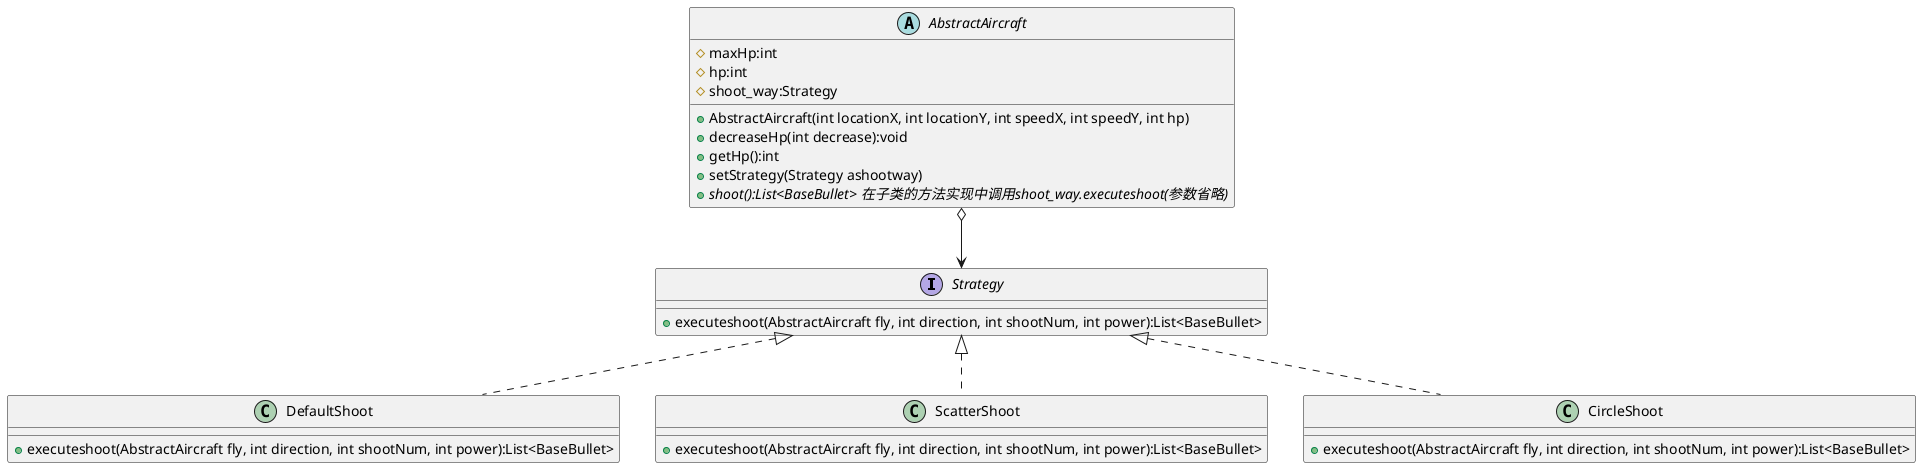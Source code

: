 @startuml newuml
interface Strategy{
    + executeshoot(AbstractAircraft fly, int direction, int shootNum, int power):List<BaseBullet>
}

class DefaultShoot{
    + executeshoot(AbstractAircraft fly, int direction, int shootNum, int power):List<BaseBullet>
}

class ScatterShoot{
    + executeshoot(AbstractAircraft fly, int direction, int shootNum, int power):List<BaseBullet>
}

class CircleShoot{
    + executeshoot(AbstractAircraft fly, int direction, int shootNum, int power):List<BaseBullet>
}

Strategy <|.. DefaultShoot
Strategy <|.. ScatterShoot
Strategy <|.. CircleShoot

abstract class AbstractAircraft
{
	# maxHp:int
    # hp:int
    # shoot_way:Strategy
    + AbstractAircraft(int locationX, int locationY, int speedX, int speedY, int hp)
    + decreaseHp(int decrease):void
    + getHp():int
    + setStrategy(Strategy ashootway)
    + {abstract} shoot():List<BaseBullet> 在子类的方法实现中调用shoot_way.executeshoot(参数省略)
}

AbstractAircraft o--> Strategy

@enduml
